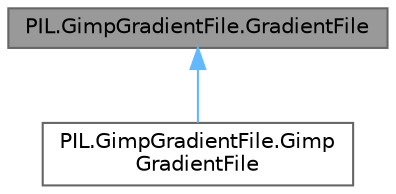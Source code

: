 digraph "PIL.GimpGradientFile.GradientFile"
{
 // LATEX_PDF_SIZE
  bgcolor="transparent";
  edge [fontname=Helvetica,fontsize=10,labelfontname=Helvetica,labelfontsize=10];
  node [fontname=Helvetica,fontsize=10,shape=box,height=0.2,width=0.4];
  Node1 [id="Node000001",label="PIL.GimpGradientFile.GradientFile",height=0.2,width=0.4,color="gray40", fillcolor="grey60", style="filled", fontcolor="black",tooltip=" "];
  Node1 -> Node2 [id="edge1_Node000001_Node000002",dir="back",color="steelblue1",style="solid",tooltip=" "];
  Node2 [id="Node000002",label="PIL.GimpGradientFile.Gimp\lGradientFile",height=0.2,width=0.4,color="gray40", fillcolor="white", style="filled",URL="$df/ddd/classPIL_1_1GimpGradientFile_1_1GimpGradientFile.html",tooltip=" "];
}
